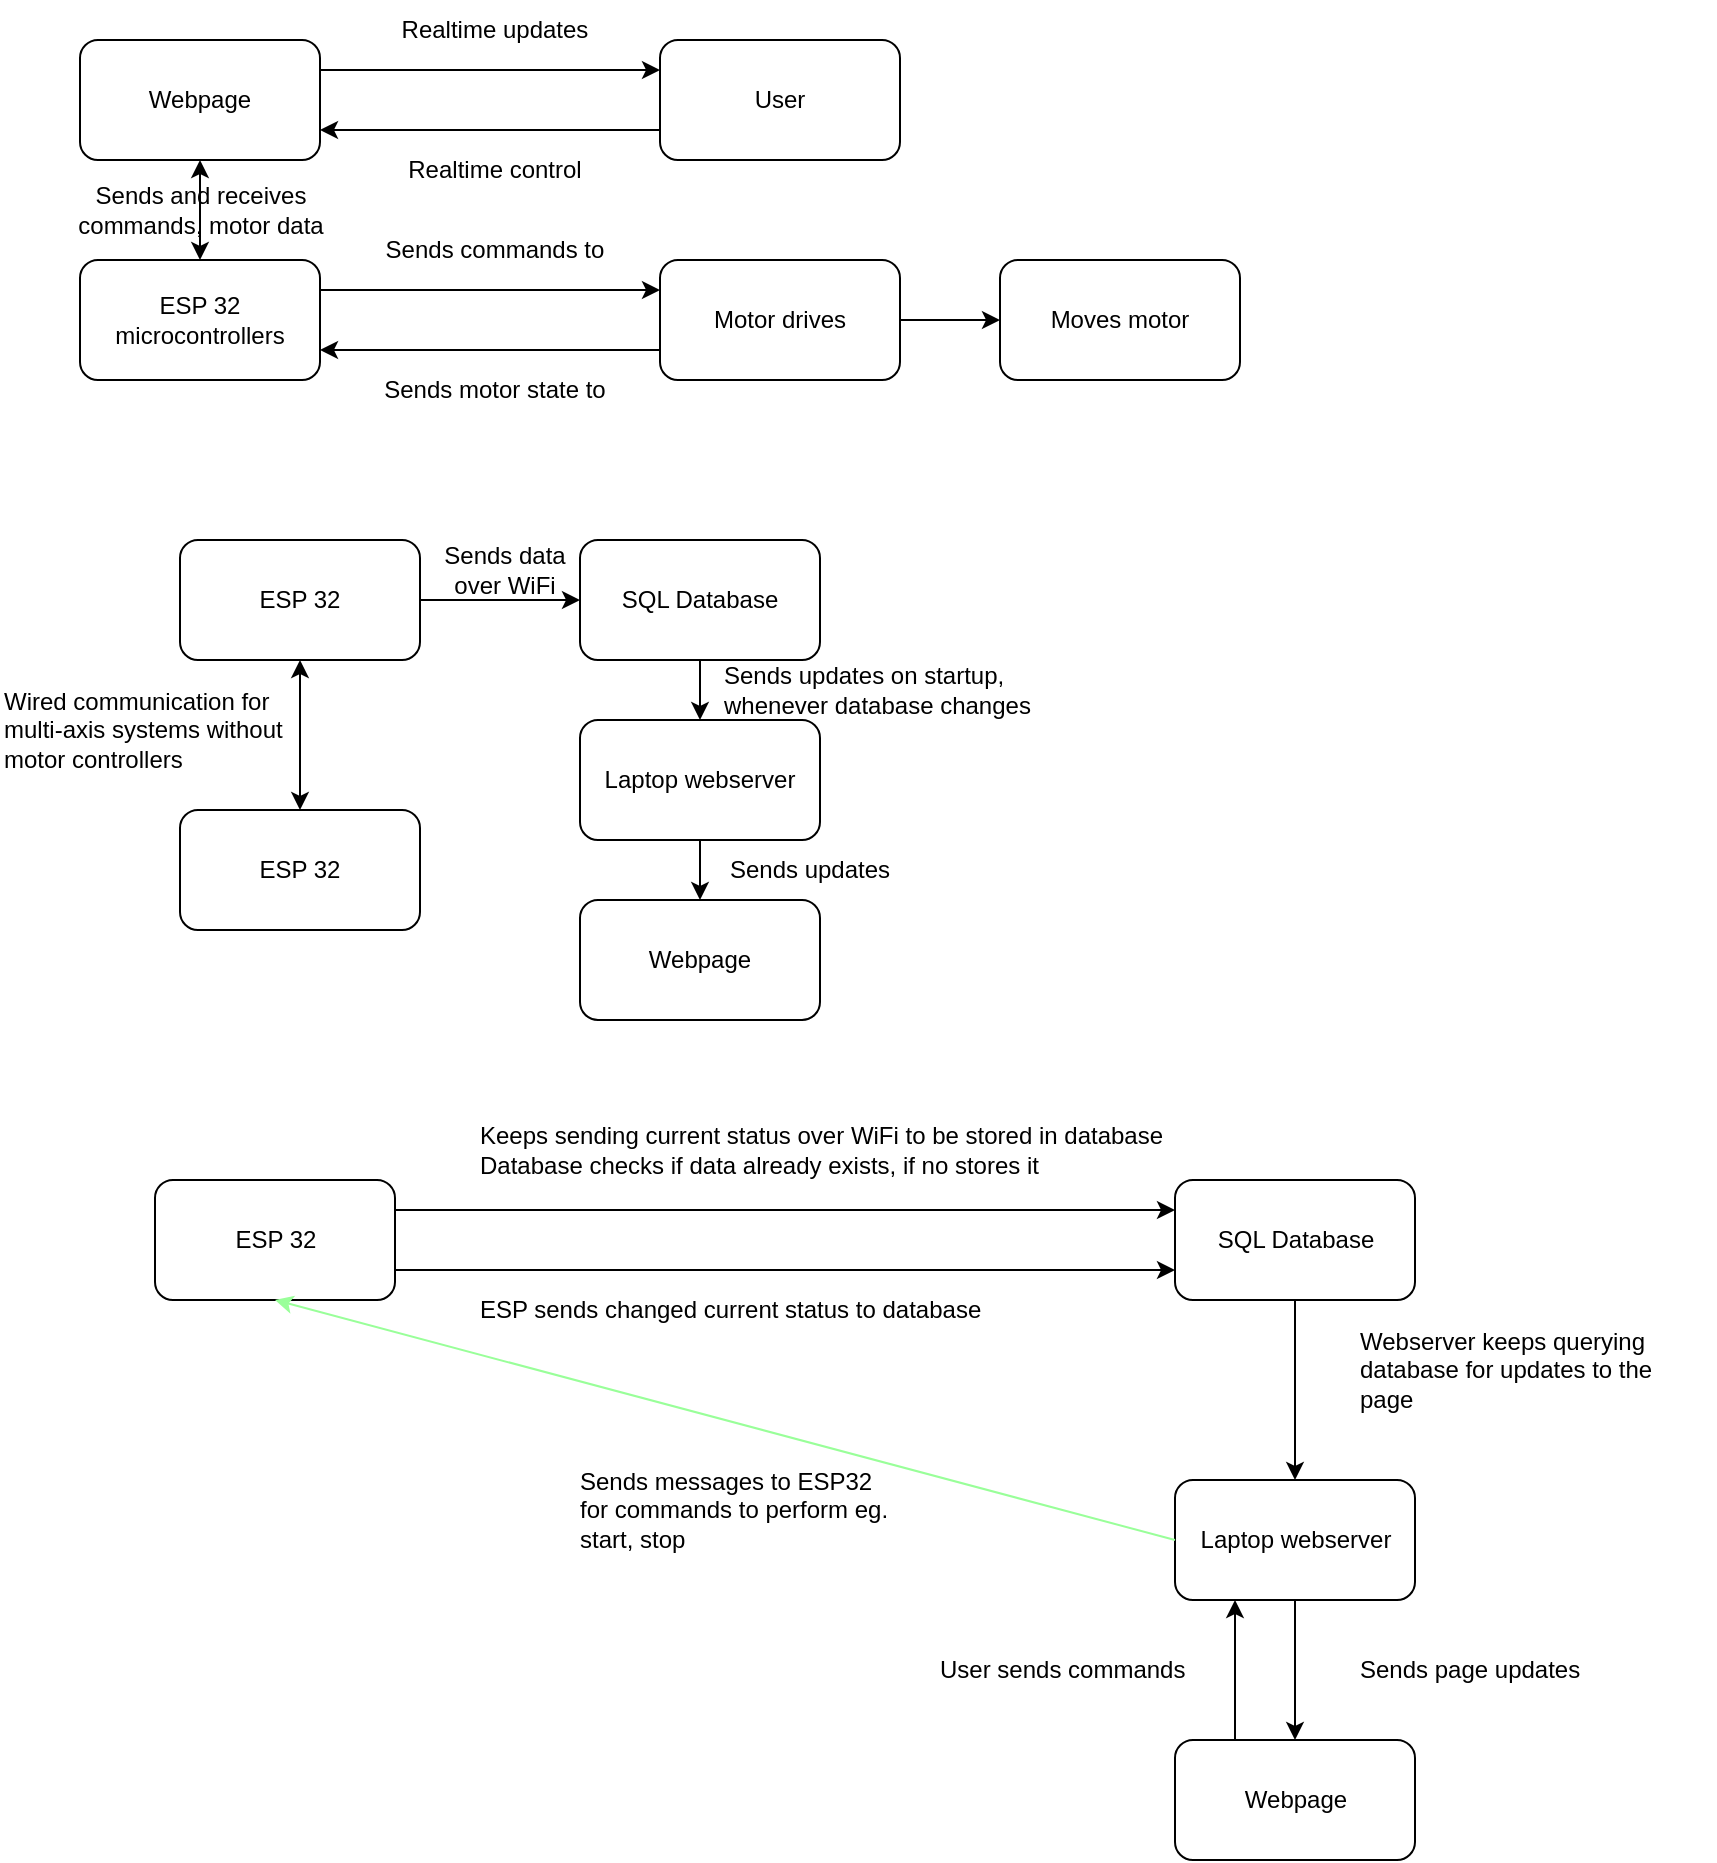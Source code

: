 <mxfile version="22.1.8" type="github">
  <diagram name="Page-1" id="IyFaSJXehdAYe9SnTWNC">
    <mxGraphModel dx="2206" dy="1089" grid="1" gridSize="10" guides="1" tooltips="1" connect="1" arrows="1" fold="1" page="1" pageScale="1" pageWidth="850" pageHeight="1100" math="0" shadow="0">
      <root>
        <mxCell id="0" />
        <mxCell id="1" parent="0" />
        <mxCell id="XIC-ybf91ITHPClUM8sA-1" value="ESP 32 microcontrollers" style="rounded=1;whiteSpace=wrap;html=1;" parent="1" vertex="1">
          <mxGeometry x="40" y="190" width="120" height="60" as="geometry" />
        </mxCell>
        <mxCell id="XIC-ybf91ITHPClUM8sA-2" value="Motor drives" style="rounded=1;whiteSpace=wrap;html=1;" parent="1" vertex="1">
          <mxGeometry x="330" y="190" width="120" height="60" as="geometry" />
        </mxCell>
        <mxCell id="XIC-ybf91ITHPClUM8sA-3" value="Moves motor" style="rounded=1;whiteSpace=wrap;html=1;" parent="1" vertex="1">
          <mxGeometry x="500" y="190" width="120" height="60" as="geometry" />
        </mxCell>
        <mxCell id="XIC-ybf91ITHPClUM8sA-4" value="" style="endArrow=classic;html=1;rounded=0;exitX=1;exitY=0.25;exitDx=0;exitDy=0;entryX=0;entryY=0.25;entryDx=0;entryDy=0;" parent="1" source="XIC-ybf91ITHPClUM8sA-1" target="XIC-ybf91ITHPClUM8sA-2" edge="1">
          <mxGeometry width="50" height="50" relative="1" as="geometry">
            <mxPoint x="300" y="270" as="sourcePoint" />
            <mxPoint x="300" y="220" as="targetPoint" />
          </mxGeometry>
        </mxCell>
        <mxCell id="XIC-ybf91ITHPClUM8sA-5" value="Sends commands to" style="text;html=1;strokeColor=none;fillColor=none;align=center;verticalAlign=middle;whiteSpace=wrap;rounded=0;" parent="1" vertex="1">
          <mxGeometry x="180" y="170" width="135" height="30" as="geometry" />
        </mxCell>
        <mxCell id="XIC-ybf91ITHPClUM8sA-6" value="" style="endArrow=classic;html=1;rounded=0;exitX=0;exitY=0.75;exitDx=0;exitDy=0;entryX=1;entryY=0.75;entryDx=0;entryDy=0;" parent="1" source="XIC-ybf91ITHPClUM8sA-2" target="XIC-ybf91ITHPClUM8sA-1" edge="1">
          <mxGeometry width="50" height="50" relative="1" as="geometry">
            <mxPoint x="300" y="210" as="sourcePoint" />
            <mxPoint x="350" y="160" as="targetPoint" />
          </mxGeometry>
        </mxCell>
        <mxCell id="XIC-ybf91ITHPClUM8sA-7" value="Sends motor state to" style="text;html=1;strokeColor=none;fillColor=none;align=center;verticalAlign=middle;whiteSpace=wrap;rounded=0;" parent="1" vertex="1">
          <mxGeometry x="180" y="240" width="135" height="30" as="geometry" />
        </mxCell>
        <mxCell id="XIC-ybf91ITHPClUM8sA-8" value="" style="endArrow=classic;html=1;rounded=0;exitX=1;exitY=0.5;exitDx=0;exitDy=0;entryX=0;entryY=0.5;entryDx=0;entryDy=0;" parent="1" source="XIC-ybf91ITHPClUM8sA-2" target="XIC-ybf91ITHPClUM8sA-3" edge="1">
          <mxGeometry width="50" height="50" relative="1" as="geometry">
            <mxPoint x="300" y="210" as="sourcePoint" />
            <mxPoint x="480" y="180" as="targetPoint" />
          </mxGeometry>
        </mxCell>
        <mxCell id="XIC-ybf91ITHPClUM8sA-9" value="Webpage" style="rounded=1;whiteSpace=wrap;html=1;" parent="1" vertex="1">
          <mxGeometry x="40" y="80" width="120" height="60" as="geometry" />
        </mxCell>
        <mxCell id="XIC-ybf91ITHPClUM8sA-12" value="User" style="rounded=1;whiteSpace=wrap;html=1;" parent="1" vertex="1">
          <mxGeometry x="330" y="80" width="120" height="60" as="geometry" />
        </mxCell>
        <mxCell id="XIC-ybf91ITHPClUM8sA-13" value="" style="endArrow=classic;html=1;rounded=0;exitX=1;exitY=0.25;exitDx=0;exitDy=0;entryX=0;entryY=0.25;entryDx=0;entryDy=0;" parent="1" source="XIC-ybf91ITHPClUM8sA-9" target="XIC-ybf91ITHPClUM8sA-12" edge="1">
          <mxGeometry width="50" height="50" relative="1" as="geometry">
            <mxPoint x="300" y="200" as="sourcePoint" />
            <mxPoint x="350" y="150" as="targetPoint" />
          </mxGeometry>
        </mxCell>
        <mxCell id="XIC-ybf91ITHPClUM8sA-14" value="Realtime updates" style="text;html=1;strokeColor=none;fillColor=none;align=center;verticalAlign=middle;whiteSpace=wrap;rounded=0;" parent="1" vertex="1">
          <mxGeometry x="180" y="60" width="135" height="30" as="geometry" />
        </mxCell>
        <mxCell id="XIC-ybf91ITHPClUM8sA-15" value="" style="endArrow=classic;html=1;rounded=0;exitX=0;exitY=0.75;exitDx=0;exitDy=0;entryX=1;entryY=0.75;entryDx=0;entryDy=0;" parent="1" source="XIC-ybf91ITHPClUM8sA-12" target="XIC-ybf91ITHPClUM8sA-9" edge="1">
          <mxGeometry width="50" height="50" relative="1" as="geometry">
            <mxPoint x="300" y="200" as="sourcePoint" />
            <mxPoint x="350" y="150" as="targetPoint" />
          </mxGeometry>
        </mxCell>
        <mxCell id="XIC-ybf91ITHPClUM8sA-16" value="Realtime control" style="text;html=1;strokeColor=none;fillColor=none;align=center;verticalAlign=middle;whiteSpace=wrap;rounded=0;" parent="1" vertex="1">
          <mxGeometry x="180" y="130" width="135" height="30" as="geometry" />
        </mxCell>
        <mxCell id="XIC-ybf91ITHPClUM8sA-19" value="" style="endArrow=classic;startArrow=classic;html=1;rounded=0;entryX=0.5;entryY=1;entryDx=0;entryDy=0;" parent="1" target="XIC-ybf91ITHPClUM8sA-9" edge="1">
          <mxGeometry width="50" height="50" relative="1" as="geometry">
            <mxPoint x="100" y="190" as="sourcePoint" />
            <mxPoint x="150" y="140" as="targetPoint" />
          </mxGeometry>
        </mxCell>
        <mxCell id="XIC-ybf91ITHPClUM8sA-21" value="Sends and receives commands, motor data" style="text;html=1;strokeColor=none;fillColor=none;align=center;verticalAlign=middle;whiteSpace=wrap;rounded=0;" parent="1" vertex="1">
          <mxGeometry x="32.5" y="150" width="135" height="30" as="geometry" />
        </mxCell>
        <mxCell id="XIC-ybf91ITHPClUM8sA-28" style="edgeStyle=orthogonalEdgeStyle;rounded=0;orthogonalLoop=1;jettySize=auto;html=1;exitX=1;exitY=0.5;exitDx=0;exitDy=0;entryX=0;entryY=0.5;entryDx=0;entryDy=0;" parent="1" source="XIC-ybf91ITHPClUM8sA-22" target="XIC-ybf91ITHPClUM8sA-25" edge="1">
          <mxGeometry relative="1" as="geometry" />
        </mxCell>
        <mxCell id="XIC-ybf91ITHPClUM8sA-22" value="ESP 32" style="rounded=1;whiteSpace=wrap;html=1;" parent="1" vertex="1">
          <mxGeometry x="90" y="330" width="120" height="60" as="geometry" />
        </mxCell>
        <mxCell id="XIC-ybf91ITHPClUM8sA-36" style="edgeStyle=orthogonalEdgeStyle;rounded=0;orthogonalLoop=1;jettySize=auto;html=1;exitX=0.5;exitY=1;exitDx=0;exitDy=0;entryX=0.5;entryY=0;entryDx=0;entryDy=0;" parent="1" source="XIC-ybf91ITHPClUM8sA-23" target="XIC-ybf91ITHPClUM8sA-24" edge="1">
          <mxGeometry relative="1" as="geometry" />
        </mxCell>
        <mxCell id="XIC-ybf91ITHPClUM8sA-23" value="Laptop webserver" style="rounded=1;whiteSpace=wrap;html=1;" parent="1" vertex="1">
          <mxGeometry x="290" y="420" width="120" height="60" as="geometry" />
        </mxCell>
        <mxCell id="XIC-ybf91ITHPClUM8sA-24" value="Webpage" style="rounded=1;whiteSpace=wrap;html=1;" parent="1" vertex="1">
          <mxGeometry x="290" y="510" width="120" height="60" as="geometry" />
        </mxCell>
        <mxCell id="XIC-ybf91ITHPClUM8sA-30" style="edgeStyle=orthogonalEdgeStyle;rounded=0;orthogonalLoop=1;jettySize=auto;html=1;exitX=0.5;exitY=1;exitDx=0;exitDy=0;entryX=0.5;entryY=0;entryDx=0;entryDy=0;" parent="1" source="XIC-ybf91ITHPClUM8sA-25" target="XIC-ybf91ITHPClUM8sA-23" edge="1">
          <mxGeometry relative="1" as="geometry" />
        </mxCell>
        <mxCell id="XIC-ybf91ITHPClUM8sA-25" value="SQL Database" style="rounded=1;whiteSpace=wrap;html=1;" parent="1" vertex="1">
          <mxGeometry x="290" y="330" width="120" height="60" as="geometry" />
        </mxCell>
        <mxCell id="XIC-ybf91ITHPClUM8sA-27" value="Sends data&lt;br&gt;over WiFi" style="text;html=1;strokeColor=none;fillColor=none;align=center;verticalAlign=middle;whiteSpace=wrap;rounded=0;" parent="1" vertex="1">
          <mxGeometry x="190" y="330" width="125" height="30" as="geometry" />
        </mxCell>
        <mxCell id="XIC-ybf91ITHPClUM8sA-31" value="Sends updates on startup,&lt;br&gt;whenever database changes" style="text;html=1;strokeColor=none;fillColor=none;align=left;verticalAlign=middle;whiteSpace=wrap;rounded=0;" parent="1" vertex="1">
          <mxGeometry x="360" y="390" width="180" height="30" as="geometry" />
        </mxCell>
        <mxCell id="XIC-ybf91ITHPClUM8sA-37" value="Sends updates" style="text;html=1;strokeColor=none;fillColor=none;align=center;verticalAlign=middle;whiteSpace=wrap;rounded=0;" parent="1" vertex="1">
          <mxGeometry x="315" y="480" width="180" height="30" as="geometry" />
        </mxCell>
        <mxCell id="XIC-ybf91ITHPClUM8sA-38" value="ESP 32" style="rounded=1;whiteSpace=wrap;html=1;" parent="1" vertex="1">
          <mxGeometry x="90" y="465" width="120" height="60" as="geometry" />
        </mxCell>
        <mxCell id="XIC-ybf91ITHPClUM8sA-39" value="" style="endArrow=classic;startArrow=classic;html=1;rounded=0;exitX=0.5;exitY=0;exitDx=0;exitDy=0;entryX=0.5;entryY=1;entryDx=0;entryDy=0;" parent="1" source="XIC-ybf91ITHPClUM8sA-38" target="XIC-ybf91ITHPClUM8sA-22" edge="1">
          <mxGeometry width="50" height="50" relative="1" as="geometry">
            <mxPoint x="210" y="490" as="sourcePoint" />
            <mxPoint x="260" y="440" as="targetPoint" />
            <Array as="points" />
          </mxGeometry>
        </mxCell>
        <mxCell id="XIC-ybf91ITHPClUM8sA-40" value="Wired communication for multi-axis systems without motor controllers" style="text;html=1;strokeColor=none;fillColor=none;align=left;verticalAlign=middle;whiteSpace=wrap;rounded=0;" parent="1" vertex="1">
          <mxGeometry y="410" width="160" height="30" as="geometry" />
        </mxCell>
        <mxCell id="HLk0gE1PzRgoltAU9JZa-1" style="edgeStyle=orthogonalEdgeStyle;rounded=0;orthogonalLoop=1;jettySize=auto;html=1;exitX=1;exitY=0.25;exitDx=0;exitDy=0;entryX=0;entryY=0.25;entryDx=0;entryDy=0;" parent="1" source="HLk0gE1PzRgoltAU9JZa-2" target="HLk0gE1PzRgoltAU9JZa-7" edge="1">
          <mxGeometry relative="1" as="geometry" />
        </mxCell>
        <mxCell id="HLk0gE1PzRgoltAU9JZa-2" value="ESP 32" style="rounded=1;whiteSpace=wrap;html=1;" parent="1" vertex="1">
          <mxGeometry x="77.5" y="650" width="120" height="60" as="geometry" />
        </mxCell>
        <mxCell id="HLk0gE1PzRgoltAU9JZa-3" style="edgeStyle=orthogonalEdgeStyle;rounded=0;orthogonalLoop=1;jettySize=auto;html=1;exitX=0.5;exitY=1;exitDx=0;exitDy=0;entryX=0.5;entryY=0;entryDx=0;entryDy=0;" parent="1" source="HLk0gE1PzRgoltAU9JZa-4" target="HLk0gE1PzRgoltAU9JZa-5" edge="1">
          <mxGeometry relative="1" as="geometry" />
        </mxCell>
        <mxCell id="HLk0gE1PzRgoltAU9JZa-4" value="Laptop webserver" style="rounded=1;whiteSpace=wrap;html=1;" parent="1" vertex="1">
          <mxGeometry x="587.5" y="800" width="120" height="60" as="geometry" />
        </mxCell>
        <mxCell id="HLk0gE1PzRgoltAU9JZa-14" style="edgeStyle=orthogonalEdgeStyle;rounded=0;orthogonalLoop=1;jettySize=auto;html=1;exitX=0.25;exitY=0;exitDx=0;exitDy=0;entryX=0.25;entryY=1;entryDx=0;entryDy=0;" parent="1" source="HLk0gE1PzRgoltAU9JZa-5" target="HLk0gE1PzRgoltAU9JZa-4" edge="1">
          <mxGeometry relative="1" as="geometry" />
        </mxCell>
        <mxCell id="HLk0gE1PzRgoltAU9JZa-5" value="Webpage" style="rounded=1;whiteSpace=wrap;html=1;" parent="1" vertex="1">
          <mxGeometry x="587.5" y="930" width="120" height="60" as="geometry" />
        </mxCell>
        <mxCell id="HLk0gE1PzRgoltAU9JZa-6" style="edgeStyle=orthogonalEdgeStyle;rounded=0;orthogonalLoop=1;jettySize=auto;html=1;exitX=0.5;exitY=1;exitDx=0;exitDy=0;entryX=0.5;entryY=0;entryDx=0;entryDy=0;" parent="1" source="HLk0gE1PzRgoltAU9JZa-7" target="HLk0gE1PzRgoltAU9JZa-4" edge="1">
          <mxGeometry relative="1" as="geometry" />
        </mxCell>
        <mxCell id="HLk0gE1PzRgoltAU9JZa-7" value="SQL Database" style="rounded=1;whiteSpace=wrap;html=1;" parent="1" vertex="1">
          <mxGeometry x="587.5" y="650" width="120" height="60" as="geometry" />
        </mxCell>
        <mxCell id="HLk0gE1PzRgoltAU9JZa-8" value="Keeps sending current status over WiFi to be stored in database&lt;br&gt;Database checks if data already exists, if no stores it" style="text;html=1;strokeColor=none;fillColor=none;align=left;verticalAlign=middle;whiteSpace=wrap;rounded=0;" parent="1" vertex="1">
          <mxGeometry x="237.5" y="620" width="350" height="30" as="geometry" />
        </mxCell>
        <mxCell id="HLk0gE1PzRgoltAU9JZa-9" value="Sends page updates" style="text;html=1;strokeColor=none;fillColor=none;align=left;verticalAlign=middle;whiteSpace=wrap;rounded=0;" parent="1" vertex="1">
          <mxGeometry x="677.5" y="880" width="180" height="30" as="geometry" />
        </mxCell>
        <mxCell id="HLk0gE1PzRgoltAU9JZa-13" value="Webserver keeps querying database for updates to the page" style="text;html=1;strokeColor=none;fillColor=none;align=left;verticalAlign=middle;whiteSpace=wrap;rounded=0;" parent="1" vertex="1">
          <mxGeometry x="677.5" y="730" width="150" height="30" as="geometry" />
        </mxCell>
        <mxCell id="HLk0gE1PzRgoltAU9JZa-15" value="User sends commands" style="text;html=1;strokeColor=none;fillColor=none;align=left;verticalAlign=middle;whiteSpace=wrap;rounded=0;" parent="1" vertex="1">
          <mxGeometry x="467.5" y="880" width="180" height="30" as="geometry" />
        </mxCell>
        <mxCell id="HLk0gE1PzRgoltAU9JZa-16" value="" style="endArrow=classic;html=1;rounded=0;exitX=0;exitY=0.5;exitDx=0;exitDy=0;entryX=0.5;entryY=1;entryDx=0;entryDy=0;strokeColor=#99FF99;" parent="1" source="HLk0gE1PzRgoltAU9JZa-4" target="HLk0gE1PzRgoltAU9JZa-2" edge="1">
          <mxGeometry width="50" height="50" relative="1" as="geometry">
            <mxPoint x="377.5" y="820" as="sourcePoint" />
            <mxPoint x="427.5" y="770" as="targetPoint" />
          </mxGeometry>
        </mxCell>
        <mxCell id="HLk0gE1PzRgoltAU9JZa-17" value="Sends messages to ESP32&lt;br&gt;for commands to perform eg.&lt;br&gt;start, stop" style="text;html=1;strokeColor=none;fillColor=none;align=left;verticalAlign=middle;whiteSpace=wrap;rounded=0;" parent="1" vertex="1">
          <mxGeometry x="287.5" y="800" width="180" height="30" as="geometry" />
        </mxCell>
        <mxCell id="HLk0gE1PzRgoltAU9JZa-18" value="" style="endArrow=classic;html=1;rounded=0;exitX=1;exitY=0.75;exitDx=0;exitDy=0;entryX=0;entryY=0.75;entryDx=0;entryDy=0;" parent="1" source="HLk0gE1PzRgoltAU9JZa-2" target="HLk0gE1PzRgoltAU9JZa-7" edge="1">
          <mxGeometry width="50" height="50" relative="1" as="geometry">
            <mxPoint x="377.5" y="820" as="sourcePoint" />
            <mxPoint x="427.5" y="770" as="targetPoint" />
          </mxGeometry>
        </mxCell>
        <mxCell id="HLk0gE1PzRgoltAU9JZa-19" value="ESP sends changed current status to database" style="text;html=1;strokeColor=none;fillColor=none;align=left;verticalAlign=middle;whiteSpace=wrap;rounded=0;" parent="1" vertex="1">
          <mxGeometry x="237.5" y="700" width="350" height="30" as="geometry" />
        </mxCell>
      </root>
    </mxGraphModel>
  </diagram>
</mxfile>
